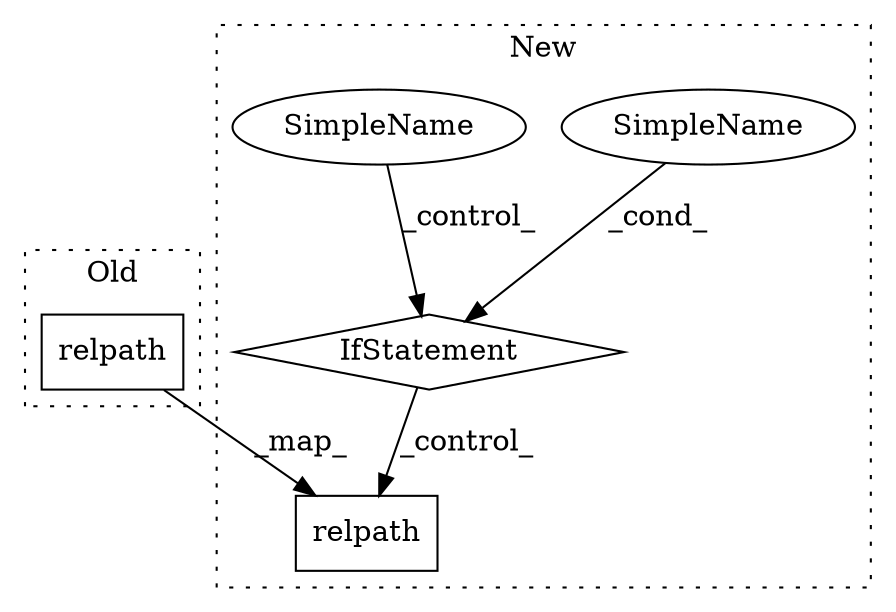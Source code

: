 digraph G {
subgraph cluster0 {
1 [label="relpath" a="32" s="5862,5894" l="8,1" shape="box"];
label = "Old";
style="dotted";
}
subgraph cluster1 {
2 [label="relpath" a="32" s="5704,5736" l="8,1" shape="box"];
3 [label="IfStatement" a="25" s="4761,4783" l="4,2" shape="diamond"];
4 [label="SimpleName" a="42" s="" l="" shape="ellipse"];
5 [label="SimpleName" a="42" s="" l="" shape="ellipse"];
label = "New";
style="dotted";
}
1 -> 2 [label="_map_"];
3 -> 2 [label="_control_"];
4 -> 3 [label="_cond_"];
5 -> 3 [label="_control_"];
}